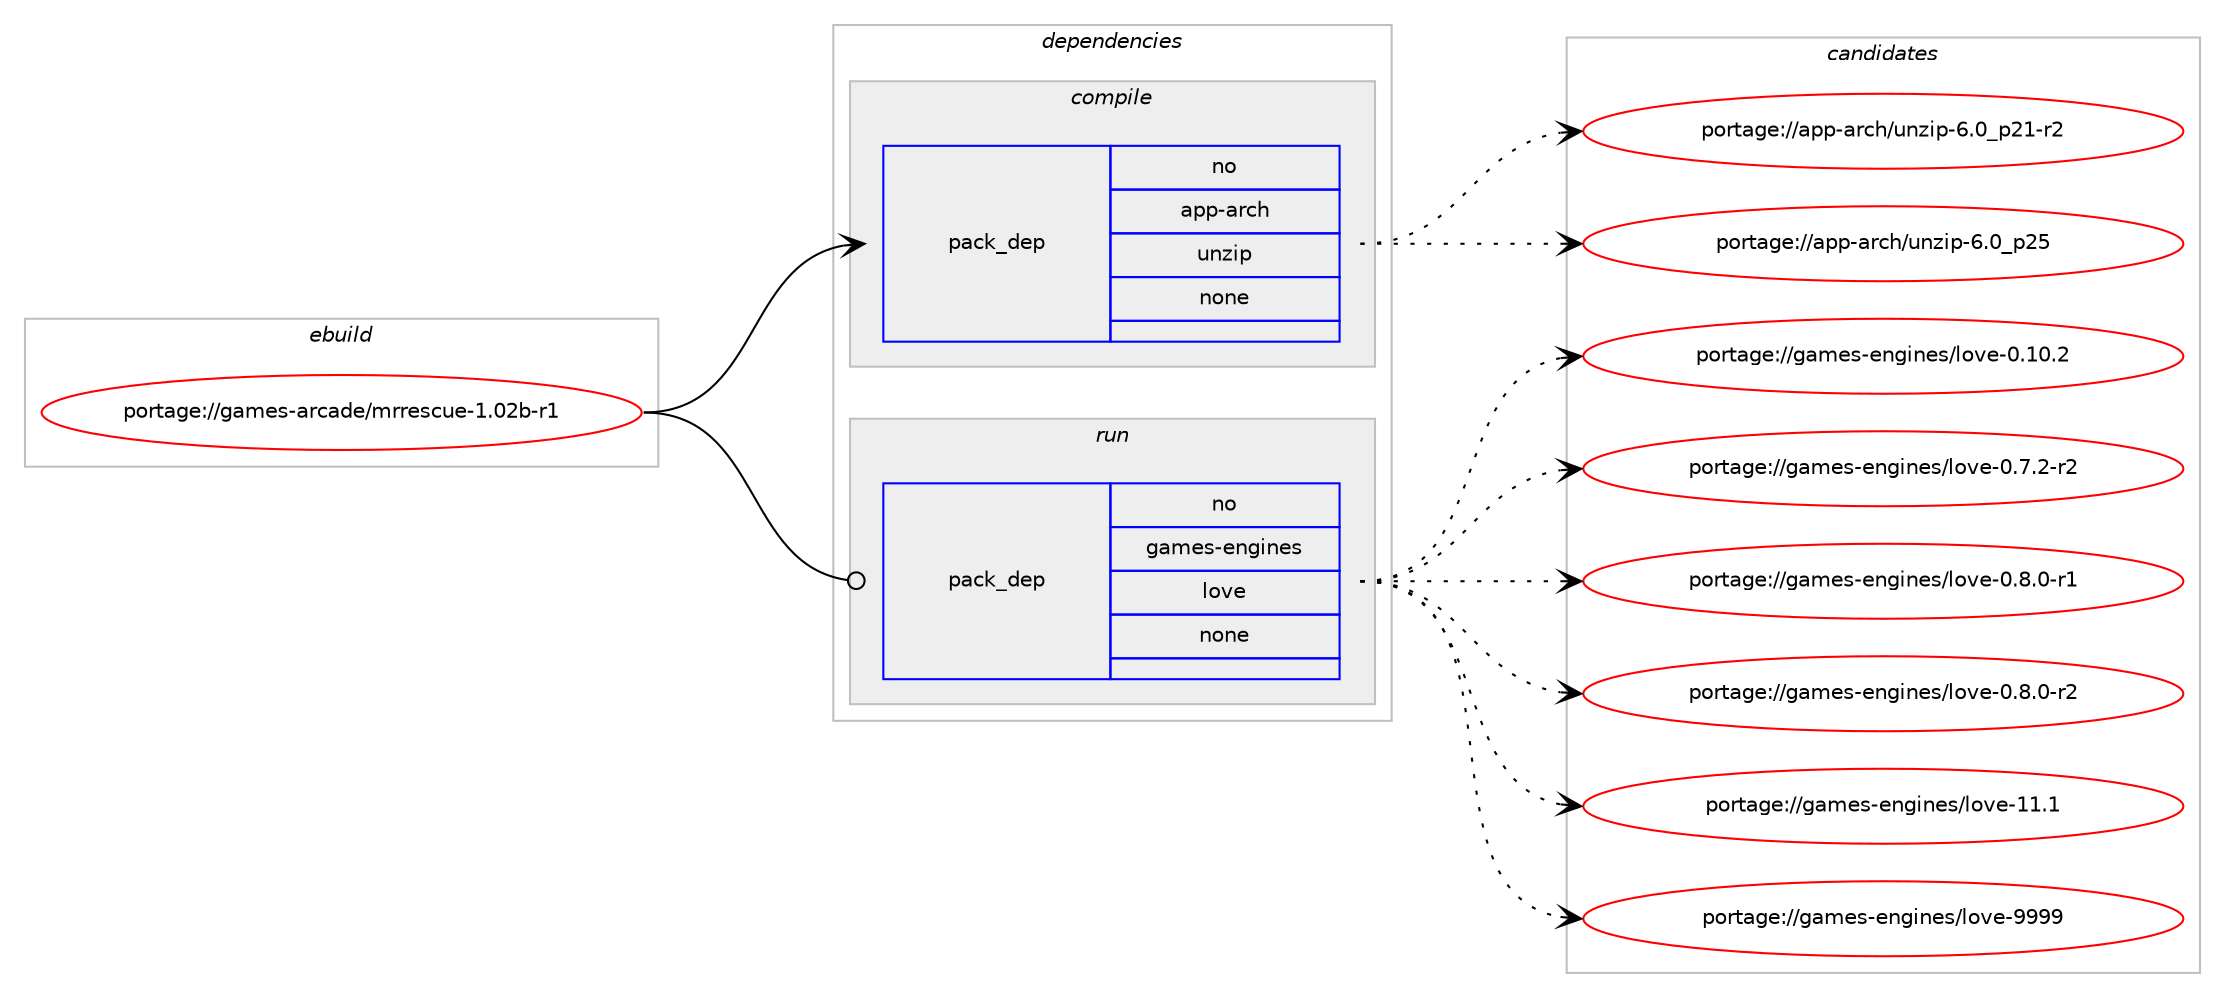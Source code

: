 digraph prolog {

# *************
# Graph options
# *************

newrank=true;
concentrate=true;
compound=true;
graph [rankdir=LR,fontname=Helvetica,fontsize=10,ranksep=1.5];#, ranksep=2.5, nodesep=0.2];
edge  [arrowhead=vee];
node  [fontname=Helvetica,fontsize=10];

# **********
# The ebuild
# **********

subgraph cluster_leftcol {
color=gray;
rank=same;
label=<<i>ebuild</i>>;
id [label="portage://games-arcade/mrrescue-1.02b-r1", color=red, width=4, href="../games-arcade/mrrescue-1.02b-r1.svg"];
}

# ****************
# The dependencies
# ****************

subgraph cluster_midcol {
color=gray;
label=<<i>dependencies</i>>;
subgraph cluster_compile {
fillcolor="#eeeeee";
style=filled;
label=<<i>compile</i>>;
subgraph pack193517 {
dependency269996 [label=<<TABLE BORDER="0" CELLBORDER="1" CELLSPACING="0" CELLPADDING="4" WIDTH="220"><TR><TD ROWSPAN="6" CELLPADDING="30">pack_dep</TD></TR><TR><TD WIDTH="110">no</TD></TR><TR><TD>app-arch</TD></TR><TR><TD>unzip</TD></TR><TR><TD>none</TD></TR><TR><TD></TD></TR></TABLE>>, shape=none, color=blue];
}
id:e -> dependency269996:w [weight=20,style="solid",arrowhead="vee"];
}
subgraph cluster_compileandrun {
fillcolor="#eeeeee";
style=filled;
label=<<i>compile and run</i>>;
}
subgraph cluster_run {
fillcolor="#eeeeee";
style=filled;
label=<<i>run</i>>;
subgraph pack193518 {
dependency269997 [label=<<TABLE BORDER="0" CELLBORDER="1" CELLSPACING="0" CELLPADDING="4" WIDTH="220"><TR><TD ROWSPAN="6" CELLPADDING="30">pack_dep</TD></TR><TR><TD WIDTH="110">no</TD></TR><TR><TD>games-engines</TD></TR><TR><TD>love</TD></TR><TR><TD>none</TD></TR><TR><TD></TD></TR></TABLE>>, shape=none, color=blue];
}
id:e -> dependency269997:w [weight=20,style="solid",arrowhead="odot"];
}
}

# **************
# The candidates
# **************

subgraph cluster_choices {
rank=same;
color=gray;
label=<<i>candidates</i>>;

subgraph choice193517 {
color=black;
nodesep=1;
choiceportage9711211245971149910447117110122105112455446489511250494511450 [label="portage://app-arch/unzip-6.0_p21-r2", color=red, width=4,href="../app-arch/unzip-6.0_p21-r2.svg"];
choiceportage971121124597114991044711711012210511245544648951125053 [label="portage://app-arch/unzip-6.0_p25", color=red, width=4,href="../app-arch/unzip-6.0_p25.svg"];
dependency269996:e -> choiceportage9711211245971149910447117110122105112455446489511250494511450:w [style=dotted,weight="100"];
dependency269996:e -> choiceportage971121124597114991044711711012210511245544648951125053:w [style=dotted,weight="100"];
}
subgraph choice193518 {
color=black;
nodesep=1;
choiceportage10397109101115451011101031051101011154710811111810145484649484650 [label="portage://games-engines/love-0.10.2", color=red, width=4,href="../games-engines/love-0.10.2.svg"];
choiceportage1039710910111545101110103105110101115471081111181014548465546504511450 [label="portage://games-engines/love-0.7.2-r2", color=red, width=4,href="../games-engines/love-0.7.2-r2.svg"];
choiceportage1039710910111545101110103105110101115471081111181014548465646484511449 [label="portage://games-engines/love-0.8.0-r1", color=red, width=4,href="../games-engines/love-0.8.0-r1.svg"];
choiceportage1039710910111545101110103105110101115471081111181014548465646484511450 [label="portage://games-engines/love-0.8.0-r2", color=red, width=4,href="../games-engines/love-0.8.0-r2.svg"];
choiceportage1039710910111545101110103105110101115471081111181014549494649 [label="portage://games-engines/love-11.1", color=red, width=4,href="../games-engines/love-11.1.svg"];
choiceportage1039710910111545101110103105110101115471081111181014557575757 [label="portage://games-engines/love-9999", color=red, width=4,href="../games-engines/love-9999.svg"];
dependency269997:e -> choiceportage10397109101115451011101031051101011154710811111810145484649484650:w [style=dotted,weight="100"];
dependency269997:e -> choiceportage1039710910111545101110103105110101115471081111181014548465546504511450:w [style=dotted,weight="100"];
dependency269997:e -> choiceportage1039710910111545101110103105110101115471081111181014548465646484511449:w [style=dotted,weight="100"];
dependency269997:e -> choiceportage1039710910111545101110103105110101115471081111181014548465646484511450:w [style=dotted,weight="100"];
dependency269997:e -> choiceportage1039710910111545101110103105110101115471081111181014549494649:w [style=dotted,weight="100"];
dependency269997:e -> choiceportage1039710910111545101110103105110101115471081111181014557575757:w [style=dotted,weight="100"];
}
}

}
